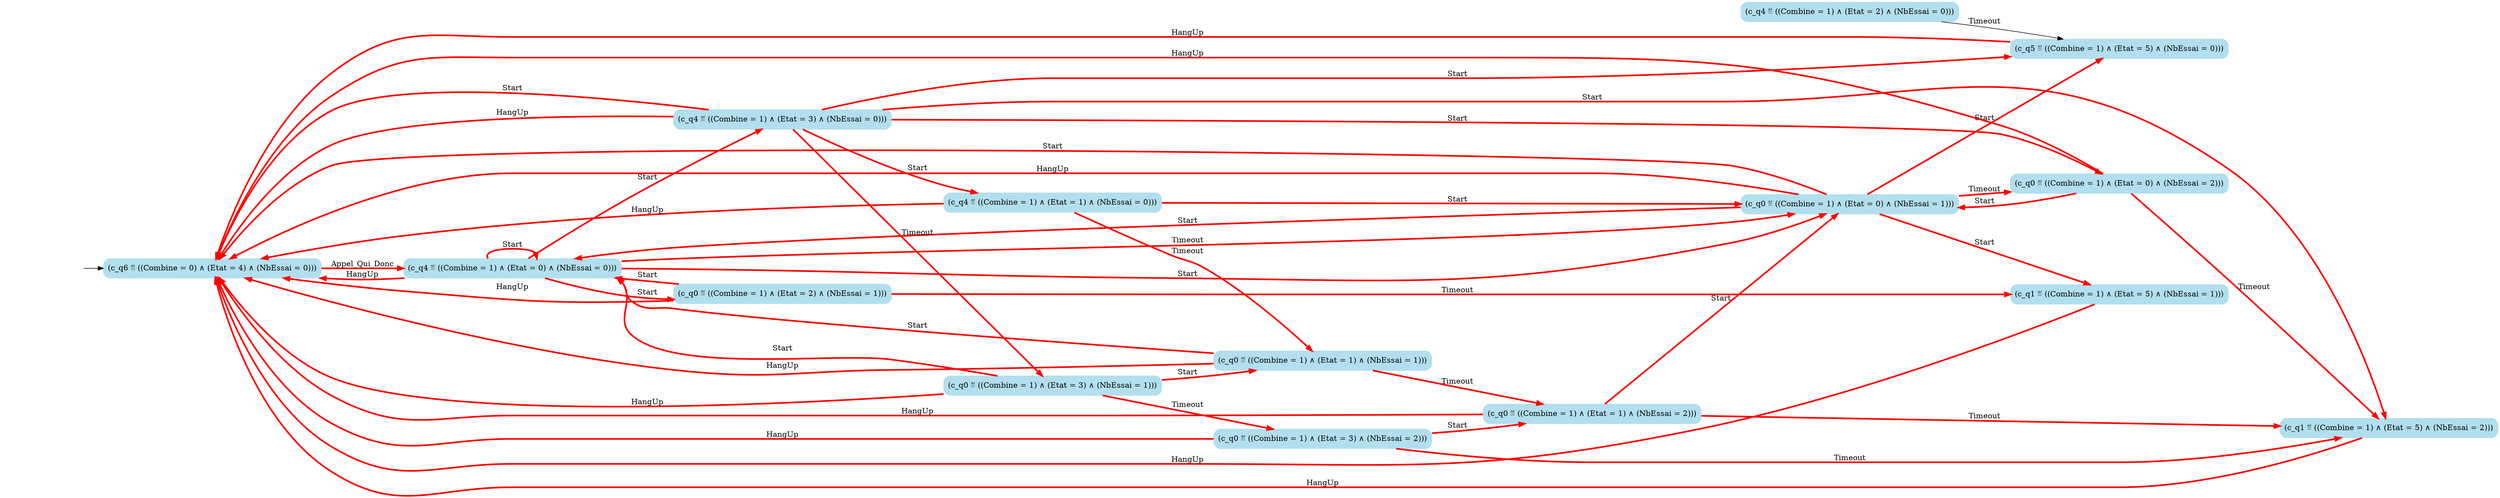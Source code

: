 digraph G {

	rankdir = LR;

	start_c_q6_91[style=invisible];

	node[shape=box, style="rounded, filled", color=lightblue2];

	c_q5_40[label="(c_q5 ≝ ((Combine = 1) ∧ (Etat = 5) ∧ (NbEssai = 0)))"];
	c_q0_87[label="(c_q0 ≝ ((Combine = 1) ∧ (Etat = 0) ∧ (NbEssai = 1)))"];
	c_q0_62[label="(c_q0 ≝ ((Combine = 1) ∧ (Etat = 3) ∧ (NbEssai = 1)))"];
	c_q0_90[label="(c_q0 ≝ ((Combine = 1) ∧ (Etat = 1) ∧ (NbEssai = 2)))"];
	c_q0_58[label="(c_q0 ≝ ((Combine = 1) ∧ (Etat = 2) ∧ (NbEssai = 1)))"];
	c_q0_84[label="(c_q0 ≝ ((Combine = 1) ∧ (Etat = 3) ∧ (NbEssai = 2)))"];
	c_q0_78[label="(c_q0 ≝ ((Combine = 1) ∧ (Etat = 1) ∧ (NbEssai = 1)))"];
	c_q0_52[label="(c_q0 ≝ ((Combine = 1) ∧ (Etat = 0) ∧ (NbEssai = 2)))"];
	c_q4_70[label="(c_q4 ≝ ((Combine = 1) ∧ (Etat = 1) ∧ (NbEssai = 0)))"];
	c_q6_91[label="(c_q6 ≝ ((Combine = 0) ∧ (Etat = 4) ∧ (NbEssai = 0)))"];
	c_q4_34[label="(c_q4 ≝ ((Combine = 1) ∧ (Etat = 2) ∧ (NbEssai = 0)))"];
	c_q4_75[label="(c_q4 ≝ ((Combine = 1) ∧ (Etat = 0) ∧ (NbEssai = 0)))"];
	c_q1_89[label="(c_q1 ≝ ((Combine = 1) ∧ (Etat = 5) ∧ (NbEssai = 2)))"];
	c_q4_48[label="(c_q4 ≝ ((Combine = 1) ∧ (Etat = 3) ∧ (NbEssai = 0)))"];
	c_q1_72[label="(c_q1 ≝ ((Combine = 1) ∧ (Etat = 5) ∧ (NbEssai = 1)))"];

	start_c_q6_91 -> c_q6_91;
	c_q6_91 -> c_q4_75[label="Appel_Qui_Donc", penwidth=3, color=red];
	c_q0_62 -> c_q0_78[label="Start", penwidth=3, color=red];
	c_q0_87 -> c_q0_52[label="Timeout", penwidth=3, color=red];
	c_q0_87 -> c_q1_72[label="Start", penwidth=3, color=red];
	c_q0_52 -> c_q1_89[label="Timeout", penwidth=3, color=red];
	c_q0_62 -> c_q4_75[label="Start", penwidth=3, color=red];
	c_q0_87 -> c_q5_40[label="Start", penwidth=3, color=red];
	c_q0_87 -> c_q6_91[label="Start", penwidth=3, color=red];
	c_q0_87 -> c_q6_91[label="HangUp", penwidth=3, color=red];
	c_q1_89 -> c_q6_91[label="HangUp", penwidth=3, color=red];
	c_q4_75 -> c_q4_48[label="Start", penwidth=3, color=red];
	c_q4_75 -> c_q4_75[label="Start", penwidth=3, color=red];
	c_q4_48 -> c_q0_52[label="Start", penwidth=3, color=red];
	c_q4_75 -> c_q0_58[label="Start", penwidth=3, color=red];
	c_q4_48 -> c_q0_62[label="Timeout", penwidth=3, color=red];
	c_q4_48 -> c_q1_89[label="Start", penwidth=3, color=red];
	c_q4_48 -> c_q5_40[label="Start", penwidth=3, color=red];
	c_q4_34 -> c_q5_40[label="Timeout"];
	c_q4_48 -> c_q6_91[label="Start", penwidth=3, color=red];
	c_q4_48 -> c_q6_91[label="HangUp", penwidth=3, color=red];
	c_q5_40 -> c_q6_91[label="HangUp", penwidth=3, color=red];
	c_q4_75 -> c_q0_87[label="Start", penwidth=3, color=red];
	c_q4_75 -> c_q0_87[label="Timeout", penwidth=3, color=red];
	c_q4_75 -> c_q6_91[label="HangUp", penwidth=3, color=red];
	c_q4_48 -> c_q4_70[label="Start", penwidth=3, color=red];
	c_q0_52 -> c_q0_87[label="Start", penwidth=3, color=red];
	c_q0_52 -> c_q6_91[label="HangUp", penwidth=3, color=red];
	c_q0_58 -> c_q4_75[label="Start", penwidth=3, color=red];
	c_q0_58 -> c_q1_72[label="Timeout", penwidth=3, color=red];
	c_q0_58 -> c_q6_91[label="HangUp", penwidth=3, color=red];
	c_q0_62 -> c_q0_84[label="Timeout", penwidth=3, color=red];
	c_q0_62 -> c_q6_91[label="HangUp", penwidth=3, color=red];
	c_q0_87 -> c_q4_75[label="Start", penwidth=3, color=red];
	c_q4_70 -> c_q0_87[label="Start", penwidth=3, color=red];
	c_q4_70 -> c_q0_78[label="Timeout", penwidth=3, color=red];
	c_q4_70 -> c_q6_91[label="HangUp", penwidth=3, color=red];
	c_q1_72 -> c_q6_91[label="HangUp", penwidth=3, color=red];
	c_q0_78 -> c_q4_75[label="Start", penwidth=3, color=red];
	c_q0_78 -> c_q0_90[label="Timeout", penwidth=3, color=red];
	c_q0_78 -> c_q6_91[label="HangUp", penwidth=3, color=red];
	c_q0_84 -> c_q0_90[label="Start", penwidth=3, color=red];
	c_q0_84 -> c_q1_89[label="Timeout", penwidth=3, color=red];
	c_q0_84 -> c_q6_91[label="HangUp", penwidth=3, color=red];
	c_q0_90 -> c_q0_87[label="Start", penwidth=3, color=red];
	c_q0_90 -> c_q1_89[label="Timeout", penwidth=3, color=red];
	c_q0_90 -> c_q6_91[label="HangUp", penwidth=3, color=red];

}